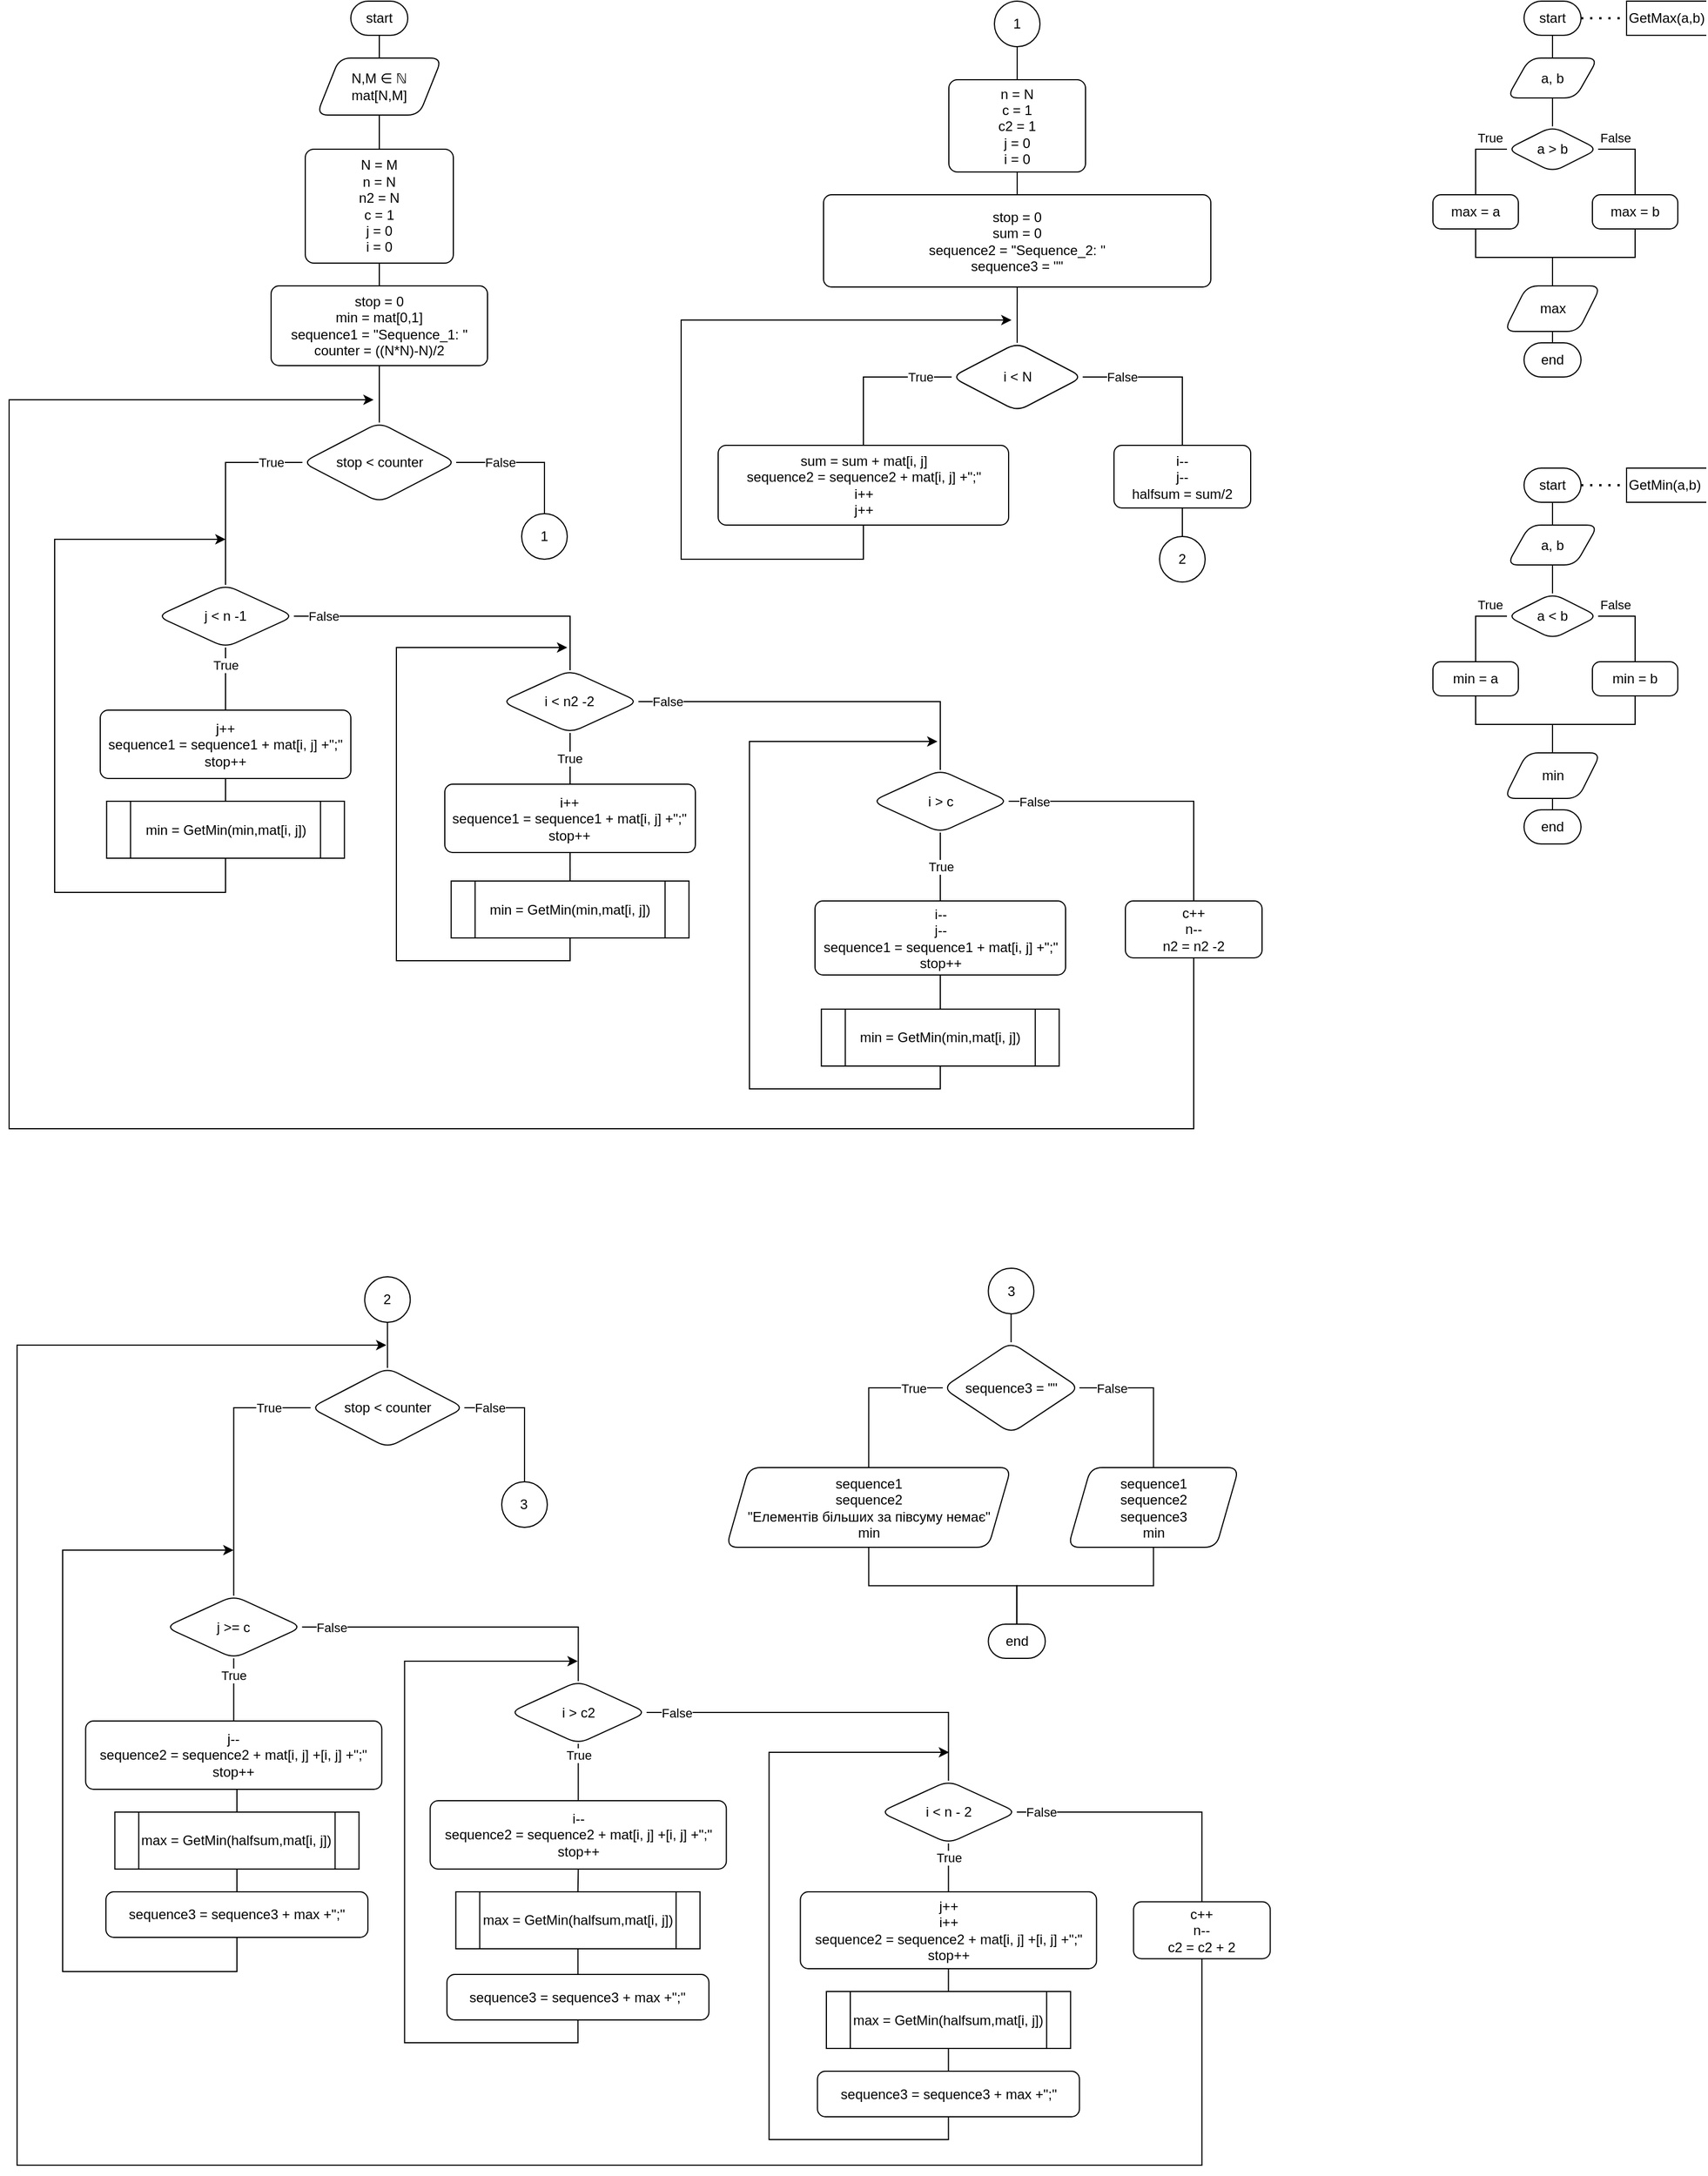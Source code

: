 <mxfile version="15.1.3" type="device"><diagram id="UzZ4EELTODe5rYVlecvZ" name="Страница 1"><mxGraphModel dx="1673" dy="967" grid="1" gridSize="10" guides="1" tooltips="1" connect="1" arrows="1" fold="1" page="1" pageScale="1" pageWidth="827" pageHeight="1169" math="0" shadow="0"><root><mxCell id="0"/><mxCell id="1" parent="0"/><mxCell id="mauLhVrvh_mXqnLKm38U-3" style="edgeStyle=orthogonalEdgeStyle;rounded=0;orthogonalLoop=1;jettySize=auto;html=1;exitX=0.5;exitY=1;exitDx=0;exitDy=0;exitPerimeter=0;entryX=0.5;entryY=0;entryDx=0;entryDy=0;endArrow=none;endFill=0;" parent="1" source="mauLhVrvh_mXqnLKm38U-1" target="mauLhVrvh_mXqnLKm38U-2" edge="1"><mxGeometry relative="1" as="geometry"/></mxCell><mxCell id="mauLhVrvh_mXqnLKm38U-1" value="start" style="strokeWidth=1;html=1;shape=mxgraph.flowchart.terminator;whiteSpace=wrap;" parent="1" vertex="1"><mxGeometry x="380" y="70" width="50" height="30" as="geometry"/></mxCell><mxCell id="mauLhVrvh_mXqnLKm38U-5" style="edgeStyle=orthogonalEdgeStyle;rounded=0;orthogonalLoop=1;jettySize=auto;html=1;exitX=0.5;exitY=1;exitDx=0;exitDy=0;entryX=0.5;entryY=0;entryDx=0;entryDy=0;endArrow=none;endFill=0;" parent="1" source="mauLhVrvh_mXqnLKm38U-2" target="mauLhVrvh_mXqnLKm38U-4" edge="1"><mxGeometry relative="1" as="geometry"/></mxCell><mxCell id="mauLhVrvh_mXqnLKm38U-2" value="N,M ∈ ℕ&lt;br&gt;mat[N,M]" style="shape=parallelogram;perimeter=parallelogramPerimeter;whiteSpace=wrap;html=1;fixedSize=1;strokeWidth=1;rounded=1;sketch=0;shadow=0;" parent="1" vertex="1"><mxGeometry x="350" y="120" width="110" height="50" as="geometry"/></mxCell><mxCell id="mauLhVrvh_mXqnLKm38U-47" style="edgeStyle=orthogonalEdgeStyle;rounded=0;orthogonalLoop=1;jettySize=auto;html=1;exitX=0.5;exitY=1;exitDx=0;exitDy=0;entryX=0.5;entryY=0;entryDx=0;entryDy=0;endArrow=none;endFill=0;" parent="1" source="mauLhVrvh_mXqnLKm38U-4" target="mauLhVrvh_mXqnLKm38U-46" edge="1"><mxGeometry relative="1" as="geometry"/></mxCell><mxCell id="mauLhVrvh_mXqnLKm38U-4" value="N = M&lt;br&gt;n = N&lt;br&gt;n2 = N&lt;br&gt;c = 1&lt;br&gt;j = 0&lt;br&gt;i = 0" style="rounded=1;whiteSpace=wrap;html=1;absoluteArcSize=1;arcSize=15;strokeWidth=1;shadow=0;sketch=0;gradientColor=none;" parent="1" vertex="1"><mxGeometry x="340" y="200" width="130" height="100" as="geometry"/></mxCell><mxCell id="mauLhVrvh_mXqnLKm38U-19" style="edgeStyle=orthogonalEdgeStyle;rounded=0;orthogonalLoop=1;jettySize=auto;html=1;exitX=0.5;exitY=1;exitDx=0;exitDy=0;exitPerimeter=0;entryX=0.5;entryY=0;entryDx=0;entryDy=0;endArrow=none;endFill=0;" parent="1" source="mauLhVrvh_mXqnLKm38U-6" target="mauLhVrvh_mXqnLKm38U-13" edge="1"><mxGeometry relative="1" as="geometry"/></mxCell><mxCell id="mauLhVrvh_mXqnLKm38U-6" value="start" style="strokeWidth=1;html=1;shape=mxgraph.flowchart.terminator;whiteSpace=wrap;shadow=0;sketch=0;gradientColor=none;" parent="1" vertex="1"><mxGeometry x="1410" y="70" width="50" height="30" as="geometry"/></mxCell><mxCell id="mauLhVrvh_mXqnLKm38U-11" value="" style="endArrow=none;dashed=1;html=1;dashPattern=1 3;strokeWidth=2;exitX=1;exitY=0.5;exitDx=0;exitDy=0;exitPerimeter=0;" parent="1" source="mauLhVrvh_mXqnLKm38U-6" target="mauLhVrvh_mXqnLKm38U-12" edge="1"><mxGeometry width="50" height="50" relative="1" as="geometry"><mxPoint x="1360" y="120" as="sourcePoint"/><mxPoint x="1490" y="85" as="targetPoint"/></mxGeometry></mxCell><mxCell id="mauLhVrvh_mXqnLKm38U-12" value="GetMax(a,b)" style="strokeWidth=1;html=1;shape=mxgraph.flowchart.annotation_1;align=left;pointerEvents=1;shadow=0;sketch=0;gradientColor=none;" parent="1" vertex="1"><mxGeometry x="1500" y="70" width="70" height="30" as="geometry"/></mxCell><mxCell id="mauLhVrvh_mXqnLKm38U-18" style="edgeStyle=orthogonalEdgeStyle;rounded=0;orthogonalLoop=1;jettySize=auto;html=1;exitX=0.5;exitY=1;exitDx=0;exitDy=0;entryX=0.5;entryY=0;entryDx=0;entryDy=0;endArrow=none;endFill=0;" parent="1" source="mauLhVrvh_mXqnLKm38U-13" target="mauLhVrvh_mXqnLKm38U-15" edge="1"><mxGeometry relative="1" as="geometry"/></mxCell><mxCell id="mauLhVrvh_mXqnLKm38U-13" value="a, b" style="shape=parallelogram;perimeter=parallelogramPerimeter;whiteSpace=wrap;html=1;fixedSize=1;strokeWidth=1;rounded=1;shadow=0;sketch=0;gradientColor=none;" parent="1" vertex="1"><mxGeometry x="1395" y="120" width="80" height="35" as="geometry"/></mxCell><mxCell id="mauLhVrvh_mXqnLKm38U-22" value="False" style="edgeStyle=orthogonalEdgeStyle;rounded=0;orthogonalLoop=1;jettySize=auto;html=1;exitX=1;exitY=0.5;exitDx=0;exitDy=0;entryX=0.5;entryY=0;entryDx=0;entryDy=0;endArrow=none;endFill=0;" parent="1" source="mauLhVrvh_mXqnLKm38U-15" target="mauLhVrvh_mXqnLKm38U-21" edge="1"><mxGeometry x="-0.586" y="10" relative="1" as="geometry"><mxPoint as="offset"/></mxGeometry></mxCell><mxCell id="mauLhVrvh_mXqnLKm38U-23" value="True" style="edgeStyle=orthogonalEdgeStyle;rounded=0;orthogonalLoop=1;jettySize=auto;html=1;exitX=0;exitY=0.5;exitDx=0;exitDy=0;entryX=0.5;entryY=0;entryDx=0;entryDy=0;endArrow=none;endFill=0;" parent="1" source="mauLhVrvh_mXqnLKm38U-15" target="mauLhVrvh_mXqnLKm38U-20" edge="1"><mxGeometry x="-0.555" y="-10" relative="1" as="geometry"><mxPoint as="offset"/></mxGeometry></mxCell><mxCell id="mauLhVrvh_mXqnLKm38U-15" value="a &amp;gt; b" style="rhombus;whiteSpace=wrap;html=1;rounded=1;shadow=0;sketch=0;strokeWidth=1;gradientColor=none;" parent="1" vertex="1"><mxGeometry x="1395" y="180" width="80" height="40" as="geometry"/></mxCell><mxCell id="mauLhVrvh_mXqnLKm38U-25" style="edgeStyle=orthogonalEdgeStyle;rounded=0;orthogonalLoop=1;jettySize=auto;html=1;exitX=0.5;exitY=1;exitDx=0;exitDy=0;entryX=0.5;entryY=0;entryDx=0;entryDy=0;endArrow=none;endFill=0;" parent="1" source="mauLhVrvh_mXqnLKm38U-20" target="mauLhVrvh_mXqnLKm38U-27" edge="1"><mxGeometry relative="1" as="geometry"><mxPoint x="1435" y="320" as="targetPoint"/></mxGeometry></mxCell><mxCell id="mauLhVrvh_mXqnLKm38U-20" value="max = a" style="rounded=1;whiteSpace=wrap;html=1;absoluteArcSize=1;arcSize=14;strokeWidth=1;shadow=0;sketch=0;gradientColor=none;" parent="1" vertex="1"><mxGeometry x="1330" y="240" width="75" height="30" as="geometry"/></mxCell><mxCell id="mauLhVrvh_mXqnLKm38U-26" style="edgeStyle=orthogonalEdgeStyle;rounded=0;orthogonalLoop=1;jettySize=auto;html=1;exitX=0.5;exitY=1;exitDx=0;exitDy=0;entryX=0.5;entryY=0;entryDx=0;entryDy=0;endArrow=none;endFill=0;" parent="1" source="mauLhVrvh_mXqnLKm38U-21" target="mauLhVrvh_mXqnLKm38U-27" edge="1"><mxGeometry relative="1" as="geometry"><mxPoint x="1435" y="320" as="targetPoint"/></mxGeometry></mxCell><mxCell id="mauLhVrvh_mXqnLKm38U-21" value="max = b" style="rounded=1;whiteSpace=wrap;html=1;absoluteArcSize=1;arcSize=14;strokeWidth=1;shadow=0;sketch=0;gradientColor=none;" parent="1" vertex="1"><mxGeometry x="1470" y="240" width="75" height="30" as="geometry"/></mxCell><mxCell id="mauLhVrvh_mXqnLKm38U-29" style="edgeStyle=orthogonalEdgeStyle;rounded=0;orthogonalLoop=1;jettySize=auto;html=1;exitX=0.5;exitY=1;exitDx=0;exitDy=0;entryX=0.5;entryY=0;entryDx=0;entryDy=0;entryPerimeter=0;endArrow=none;endFill=0;" parent="1" source="mauLhVrvh_mXqnLKm38U-27" target="mauLhVrvh_mXqnLKm38U-28" edge="1"><mxGeometry relative="1" as="geometry"/></mxCell><mxCell id="mauLhVrvh_mXqnLKm38U-27" value="max" style="shape=parallelogram;perimeter=parallelogramPerimeter;whiteSpace=wrap;html=1;fixedSize=1;strokeWidth=1;rounded=1;shadow=0;sketch=0;gradientColor=none;" parent="1" vertex="1"><mxGeometry x="1392.5" y="320" width="85" height="40" as="geometry"/></mxCell><mxCell id="mauLhVrvh_mXqnLKm38U-28" value="end" style="strokeWidth=1;html=1;shape=mxgraph.flowchart.terminator;whiteSpace=wrap;shadow=0;sketch=0;gradientColor=none;" parent="1" vertex="1"><mxGeometry x="1410" y="370" width="50" height="30" as="geometry"/></mxCell><mxCell id="mauLhVrvh_mXqnLKm38U-30" style="edgeStyle=orthogonalEdgeStyle;rounded=0;orthogonalLoop=1;jettySize=auto;html=1;exitX=0.5;exitY=1;exitDx=0;exitDy=0;exitPerimeter=0;entryX=0.5;entryY=0;entryDx=0;entryDy=0;endArrow=none;endFill=0;" parent="1" source="mauLhVrvh_mXqnLKm38U-31" target="mauLhVrvh_mXqnLKm38U-35" edge="1"><mxGeometry relative="1" as="geometry"/></mxCell><mxCell id="mauLhVrvh_mXqnLKm38U-31" value="start" style="strokeWidth=1;html=1;shape=mxgraph.flowchart.terminator;whiteSpace=wrap;shadow=0;sketch=0;gradientColor=none;" parent="1" vertex="1"><mxGeometry x="1410" y="480" width="50" height="30" as="geometry"/></mxCell><mxCell id="mauLhVrvh_mXqnLKm38U-32" value="" style="endArrow=none;dashed=1;html=1;dashPattern=1 3;strokeWidth=2;exitX=1;exitY=0.5;exitDx=0;exitDy=0;exitPerimeter=0;" parent="1" source="mauLhVrvh_mXqnLKm38U-31" target="mauLhVrvh_mXqnLKm38U-33" edge="1"><mxGeometry width="50" height="50" relative="1" as="geometry"><mxPoint x="1360" y="530" as="sourcePoint"/><mxPoint x="1490" y="495" as="targetPoint"/></mxGeometry></mxCell><mxCell id="mauLhVrvh_mXqnLKm38U-33" value="GetMin(a,b)" style="strokeWidth=1;html=1;shape=mxgraph.flowchart.annotation_1;align=left;pointerEvents=1;shadow=0;sketch=0;gradientColor=none;" parent="1" vertex="1"><mxGeometry x="1500" y="480" width="70" height="30" as="geometry"/></mxCell><mxCell id="mauLhVrvh_mXqnLKm38U-34" style="edgeStyle=orthogonalEdgeStyle;rounded=0;orthogonalLoop=1;jettySize=auto;html=1;exitX=0.5;exitY=1;exitDx=0;exitDy=0;entryX=0.5;entryY=0;entryDx=0;entryDy=0;endArrow=none;endFill=0;" parent="1" source="mauLhVrvh_mXqnLKm38U-35" target="mauLhVrvh_mXqnLKm38U-38" edge="1"><mxGeometry relative="1" as="geometry"/></mxCell><mxCell id="mauLhVrvh_mXqnLKm38U-35" value="a, b" style="shape=parallelogram;perimeter=parallelogramPerimeter;whiteSpace=wrap;html=1;fixedSize=1;strokeWidth=1;rounded=1;shadow=0;sketch=0;gradientColor=none;" parent="1" vertex="1"><mxGeometry x="1395" y="530" width="80" height="35" as="geometry"/></mxCell><mxCell id="mauLhVrvh_mXqnLKm38U-36" value="False" style="edgeStyle=orthogonalEdgeStyle;rounded=0;orthogonalLoop=1;jettySize=auto;html=1;exitX=1;exitY=0.5;exitDx=0;exitDy=0;entryX=0.5;entryY=0;entryDx=0;entryDy=0;endArrow=none;endFill=0;" parent="1" source="mauLhVrvh_mXqnLKm38U-38" target="mauLhVrvh_mXqnLKm38U-42" edge="1"><mxGeometry x="-0.586" y="10" relative="1" as="geometry"><mxPoint as="offset"/></mxGeometry></mxCell><mxCell id="mauLhVrvh_mXqnLKm38U-37" value="True" style="edgeStyle=orthogonalEdgeStyle;rounded=0;orthogonalLoop=1;jettySize=auto;html=1;exitX=0;exitY=0.5;exitDx=0;exitDy=0;entryX=0.5;entryY=0;entryDx=0;entryDy=0;endArrow=none;endFill=0;" parent="1" source="mauLhVrvh_mXqnLKm38U-38" target="mauLhVrvh_mXqnLKm38U-40" edge="1"><mxGeometry x="-0.555" y="-10" relative="1" as="geometry"><mxPoint as="offset"/></mxGeometry></mxCell><mxCell id="mauLhVrvh_mXqnLKm38U-38" value="a &amp;lt; b" style="rhombus;whiteSpace=wrap;html=1;rounded=1;shadow=0;sketch=0;strokeWidth=1;gradientColor=none;" parent="1" vertex="1"><mxGeometry x="1395" y="590" width="80" height="40" as="geometry"/></mxCell><mxCell id="mauLhVrvh_mXqnLKm38U-39" style="edgeStyle=orthogonalEdgeStyle;rounded=0;orthogonalLoop=1;jettySize=auto;html=1;exitX=0.5;exitY=1;exitDx=0;exitDy=0;entryX=0.5;entryY=0;entryDx=0;entryDy=0;endArrow=none;endFill=0;" parent="1" source="mauLhVrvh_mXqnLKm38U-40" target="mauLhVrvh_mXqnLKm38U-44" edge="1"><mxGeometry relative="1" as="geometry"><mxPoint x="1435" y="730" as="targetPoint"/></mxGeometry></mxCell><mxCell id="mauLhVrvh_mXqnLKm38U-40" value="min = a" style="rounded=1;whiteSpace=wrap;html=1;absoluteArcSize=1;arcSize=14;strokeWidth=1;shadow=0;sketch=0;gradientColor=none;" parent="1" vertex="1"><mxGeometry x="1330" y="650" width="75" height="30" as="geometry"/></mxCell><mxCell id="mauLhVrvh_mXqnLKm38U-41" style="edgeStyle=orthogonalEdgeStyle;rounded=0;orthogonalLoop=1;jettySize=auto;html=1;exitX=0.5;exitY=1;exitDx=0;exitDy=0;entryX=0.5;entryY=0;entryDx=0;entryDy=0;endArrow=none;endFill=0;" parent="1" source="mauLhVrvh_mXqnLKm38U-42" target="mauLhVrvh_mXqnLKm38U-44" edge="1"><mxGeometry relative="1" as="geometry"><mxPoint x="1435" y="730" as="targetPoint"/></mxGeometry></mxCell><mxCell id="mauLhVrvh_mXqnLKm38U-42" value="min = b" style="rounded=1;whiteSpace=wrap;html=1;absoluteArcSize=1;arcSize=14;strokeWidth=1;shadow=0;sketch=0;gradientColor=none;" parent="1" vertex="1"><mxGeometry x="1470" y="650" width="75" height="30" as="geometry"/></mxCell><mxCell id="mauLhVrvh_mXqnLKm38U-43" style="edgeStyle=orthogonalEdgeStyle;rounded=0;orthogonalLoop=1;jettySize=auto;html=1;exitX=0.5;exitY=1;exitDx=0;exitDy=0;entryX=0.5;entryY=0;entryDx=0;entryDy=0;entryPerimeter=0;endArrow=none;endFill=0;" parent="1" source="mauLhVrvh_mXqnLKm38U-44" target="mauLhVrvh_mXqnLKm38U-45" edge="1"><mxGeometry relative="1" as="geometry"/></mxCell><mxCell id="mauLhVrvh_mXqnLKm38U-44" value="min" style="shape=parallelogram;perimeter=parallelogramPerimeter;whiteSpace=wrap;html=1;fixedSize=1;strokeWidth=1;rounded=1;shadow=0;sketch=0;gradientColor=none;" parent="1" vertex="1"><mxGeometry x="1392.5" y="730" width="85" height="40" as="geometry"/></mxCell><mxCell id="mauLhVrvh_mXqnLKm38U-45" value="end" style="strokeWidth=1;html=1;shape=mxgraph.flowchart.terminator;whiteSpace=wrap;shadow=0;sketch=0;gradientColor=none;" parent="1" vertex="1"><mxGeometry x="1410" y="780" width="50" height="30" as="geometry"/></mxCell><mxCell id="mauLhVrvh_mXqnLKm38U-46" value="stop = 0&lt;br&gt;min = mat[0,1]&lt;br&gt;sequence1 = &quot;Sequence_1: &quot;&lt;br&gt;counter = ((N*N)-N)/2" style="rounded=1;whiteSpace=wrap;html=1;absoluteArcSize=1;arcSize=14;strokeWidth=1;shadow=0;sketch=0;gradientColor=none;" parent="1" vertex="1"><mxGeometry x="310" y="320" width="190" height="70" as="geometry"/></mxCell><mxCell id="mauLhVrvh_mXqnLKm38U-62" value="True" style="edgeStyle=orthogonalEdgeStyle;rounded=0;orthogonalLoop=1;jettySize=auto;html=1;exitX=0;exitY=0.5;exitDx=0;exitDy=0;entryX=0.5;entryY=0;entryDx=0;entryDy=0;endArrow=none;endFill=0;" parent="1" source="mauLhVrvh_mXqnLKm38U-48" target="mauLhVrvh_mXqnLKm38U-55" edge="1"><mxGeometry x="-0.686" relative="1" as="geometry"><mxPoint as="offset"/></mxGeometry></mxCell><mxCell id="Kw_8ad6wC1V-QsrNuOGs-2" value="False" style="edgeStyle=orthogonalEdgeStyle;rounded=0;orthogonalLoop=1;jettySize=auto;html=1;exitX=1;exitY=0.5;exitDx=0;exitDy=0;entryX=0.5;entryY=0;entryDx=0;entryDy=0;endArrow=none;endFill=0;" edge="1" parent="1" source="mauLhVrvh_mXqnLKm38U-48" target="Kw_8ad6wC1V-QsrNuOGs-1"><mxGeometry x="-0.388" relative="1" as="geometry"><mxPoint x="1" as="offset"/></mxGeometry></mxCell><mxCell id="mauLhVrvh_mXqnLKm38U-48" value="stop &amp;lt; counter" style="rhombus;whiteSpace=wrap;html=1;rounded=1;shadow=0;sketch=0;strokeWidth=1;gradientColor=none;" parent="1" vertex="1"><mxGeometry x="337.5" y="440" width="135" height="70" as="geometry"/></mxCell><mxCell id="mauLhVrvh_mXqnLKm38U-52" style="edgeStyle=orthogonalEdgeStyle;rounded=0;orthogonalLoop=1;jettySize=auto;html=1;exitX=0.5;exitY=1;exitDx=0;exitDy=0;entryX=0.5;entryY=0;entryDx=0;entryDy=0;endArrow=none;endFill=0;" parent="1" source="mauLhVrvh_mXqnLKm38U-46" target="mauLhVrvh_mXqnLKm38U-48" edge="1"><mxGeometry relative="1" as="geometry"><mxPoint x="405" y="430.0" as="sourcePoint"/></mxGeometry></mxCell><mxCell id="mauLhVrvh_mXqnLKm38U-57" value="True" style="edgeStyle=orthogonalEdgeStyle;rounded=0;orthogonalLoop=1;jettySize=auto;html=1;exitX=0.5;exitY=1;exitDx=0;exitDy=0;entryX=0.5;entryY=0;entryDx=0;entryDy=0;endArrow=none;endFill=0;" parent="1" source="mauLhVrvh_mXqnLKm38U-55" target="mauLhVrvh_mXqnLKm38U-56" edge="1"><mxGeometry x="-0.455" relative="1" as="geometry"><mxPoint as="offset"/></mxGeometry></mxCell><mxCell id="mauLhVrvh_mXqnLKm38U-69" value="False" style="edgeStyle=orthogonalEdgeStyle;rounded=0;orthogonalLoop=1;jettySize=auto;html=1;exitX=1;exitY=0.5;exitDx=0;exitDy=0;entryX=0.5;entryY=0;entryDx=0;entryDy=0;endArrow=none;endFill=0;" parent="1" source="mauLhVrvh_mXqnLKm38U-55" target="mauLhVrvh_mXqnLKm38U-65" edge="1"><mxGeometry x="-0.821" relative="1" as="geometry"><mxPoint as="offset"/></mxGeometry></mxCell><mxCell id="mauLhVrvh_mXqnLKm38U-55" value="j &amp;lt; n -1" style="rhombus;whiteSpace=wrap;html=1;rounded=1;shadow=0;sketch=0;strokeWidth=1;gradientColor=none;" parent="1" vertex="1"><mxGeometry x="210" y="582.5" width="120" height="55" as="geometry"/></mxCell><mxCell id="mauLhVrvh_mXqnLKm38U-61" style="edgeStyle=orthogonalEdgeStyle;rounded=0;orthogonalLoop=1;jettySize=auto;html=1;exitX=0.5;exitY=1;exitDx=0;exitDy=0;entryX=0.5;entryY=0;entryDx=0;entryDy=0;endArrow=none;endFill=0;" parent="1" source="mauLhVrvh_mXqnLKm38U-56" target="mauLhVrvh_mXqnLKm38U-60" edge="1"><mxGeometry relative="1" as="geometry"/></mxCell><mxCell id="mauLhVrvh_mXqnLKm38U-56" value="j++&lt;br&gt;sequence1 = sequence1 + mat[i, j] +&quot;;&quot;&lt;br&gt;stop++" style="rounded=1;whiteSpace=wrap;html=1;absoluteArcSize=1;arcSize=14;strokeWidth=1;shadow=0;sketch=0;gradientColor=none;" parent="1" vertex="1"><mxGeometry x="160" y="692.5" width="220" height="60" as="geometry"/></mxCell><mxCell id="mauLhVrvh_mXqnLKm38U-63" style="edgeStyle=orthogonalEdgeStyle;rounded=0;orthogonalLoop=1;jettySize=auto;html=1;exitX=0.5;exitY=1;exitDx=0;exitDy=0;endArrow=classic;endFill=1;" parent="1" source="mauLhVrvh_mXqnLKm38U-60" edge="1"><mxGeometry relative="1" as="geometry"><mxPoint x="270" y="542.5" as="targetPoint"/><Array as="points"><mxPoint x="270" y="852.5"/><mxPoint x="120" y="852.5"/><mxPoint x="120" y="542.5"/><mxPoint x="270" y="542.5"/></Array></mxGeometry></mxCell><mxCell id="mauLhVrvh_mXqnLKm38U-60" value="&lt;span&gt;min = GetMin(min,mat[i, j])&lt;/span&gt;" style="shape=process;whiteSpace=wrap;html=1;backgroundOutline=1;shadow=0;sketch=0;strokeWidth=1;gradientColor=none;" parent="1" vertex="1"><mxGeometry x="165.62" y="772.5" width="208.75" height="50" as="geometry"/></mxCell><mxCell id="mauLhVrvh_mXqnLKm38U-64" value="True" style="edgeStyle=orthogonalEdgeStyle;rounded=0;orthogonalLoop=1;jettySize=auto;html=1;exitX=0.5;exitY=1;exitDx=0;exitDy=0;entryX=0.5;entryY=0;entryDx=0;entryDy=0;endArrow=none;endFill=0;" parent="1" source="mauLhVrvh_mXqnLKm38U-65" target="mauLhVrvh_mXqnLKm38U-67" edge="1"><mxGeometry relative="1" as="geometry"/></mxCell><mxCell id="mauLhVrvh_mXqnLKm38U-75" value="False" style="edgeStyle=orthogonalEdgeStyle;rounded=0;orthogonalLoop=1;jettySize=auto;html=1;exitX=1;exitY=0.5;exitDx=0;exitDy=0;endArrow=none;endFill=0;" parent="1" source="mauLhVrvh_mXqnLKm38U-65" target="mauLhVrvh_mXqnLKm38U-71" edge="1"><mxGeometry x="-0.839" relative="1" as="geometry"><mxPoint as="offset"/></mxGeometry></mxCell><mxCell id="mauLhVrvh_mXqnLKm38U-65" value="i &amp;lt; n2 -2" style="rhombus;whiteSpace=wrap;html=1;rounded=1;shadow=0;sketch=0;strokeWidth=1;gradientColor=none;" parent="1" vertex="1"><mxGeometry x="512.49" y="657.5" width="120" height="55" as="geometry"/></mxCell><mxCell id="mauLhVrvh_mXqnLKm38U-66" style="edgeStyle=orthogonalEdgeStyle;rounded=0;orthogonalLoop=1;jettySize=auto;html=1;exitX=0.5;exitY=1;exitDx=0;exitDy=0;entryX=0.5;entryY=0;entryDx=0;entryDy=0;endArrow=none;endFill=0;" parent="1" source="mauLhVrvh_mXqnLKm38U-67" target="mauLhVrvh_mXqnLKm38U-68" edge="1"><mxGeometry relative="1" as="geometry"/></mxCell><mxCell id="mauLhVrvh_mXqnLKm38U-67" value="i++&lt;br&gt;sequence1 = sequence1 + mat[i, j] +&quot;;&quot;&lt;br&gt;stop++" style="rounded=1;whiteSpace=wrap;html=1;absoluteArcSize=1;arcSize=14;strokeWidth=1;shadow=0;sketch=0;gradientColor=none;" parent="1" vertex="1"><mxGeometry x="462.49" y="757.5" width="220" height="60" as="geometry"/></mxCell><mxCell id="mauLhVrvh_mXqnLKm38U-76" style="edgeStyle=orthogonalEdgeStyle;rounded=0;orthogonalLoop=1;jettySize=auto;html=1;exitX=0.5;exitY=1;exitDx=0;exitDy=0;endArrow=classic;endFill=1;" parent="1" source="mauLhVrvh_mXqnLKm38U-68" edge="1"><mxGeometry relative="1" as="geometry"><mxPoint x="570" y="637.5" as="targetPoint"/><Array as="points"><mxPoint x="573" y="912.5"/><mxPoint x="420" y="912.5"/><mxPoint x="420" y="637.5"/></Array></mxGeometry></mxCell><mxCell id="mauLhVrvh_mXqnLKm38U-68" value="&lt;span&gt;min = GetMin(min,mat[i, j])&lt;/span&gt;" style="shape=process;whiteSpace=wrap;html=1;backgroundOutline=1;shadow=0;sketch=0;strokeWidth=1;gradientColor=none;" parent="1" vertex="1"><mxGeometry x="468.11" y="842.5" width="208.75" height="50" as="geometry"/></mxCell><mxCell id="mauLhVrvh_mXqnLKm38U-70" value="True" style="edgeStyle=orthogonalEdgeStyle;rounded=0;orthogonalLoop=1;jettySize=auto;html=1;exitX=0.5;exitY=1;exitDx=0;exitDy=0;entryX=0.5;entryY=0;entryDx=0;entryDy=0;endArrow=none;endFill=0;" parent="1" source="mauLhVrvh_mXqnLKm38U-71" target="mauLhVrvh_mXqnLKm38U-73" edge="1"><mxGeometry relative="1" as="geometry"/></mxCell><mxCell id="mauLhVrvh_mXqnLKm38U-82" value="False" style="edgeStyle=orthogonalEdgeStyle;rounded=0;orthogonalLoop=1;jettySize=auto;html=1;exitX=1;exitY=0.5;exitDx=0;exitDy=0;entryX=0.5;entryY=0;entryDx=0;entryDy=0;endArrow=none;endFill=0;" parent="1" source="mauLhVrvh_mXqnLKm38U-71" target="mauLhVrvh_mXqnLKm38U-81" edge="1"><mxGeometry x="-0.82" relative="1" as="geometry"><mxPoint as="offset"/></mxGeometry></mxCell><mxCell id="mauLhVrvh_mXqnLKm38U-71" value="i &amp;gt; c" style="rhombus;whiteSpace=wrap;html=1;rounded=1;shadow=0;sketch=0;strokeWidth=1;gradientColor=none;" parent="1" vertex="1"><mxGeometry x="837.5" y="745" width="120" height="55" as="geometry"/></mxCell><mxCell id="mauLhVrvh_mXqnLKm38U-72" style="edgeStyle=orthogonalEdgeStyle;rounded=0;orthogonalLoop=1;jettySize=auto;html=1;exitX=0.5;exitY=1;exitDx=0;exitDy=0;entryX=0.5;entryY=0;entryDx=0;entryDy=0;endArrow=none;endFill=0;" parent="1" source="mauLhVrvh_mXqnLKm38U-73" target="mauLhVrvh_mXqnLKm38U-74" edge="1"><mxGeometry relative="1" as="geometry"/></mxCell><mxCell id="mauLhVrvh_mXqnLKm38U-73" value="i--&lt;br&gt;j--&lt;br&gt;sequence1 = sequence1 + mat[i, j] +&quot;;&quot;&lt;br&gt;stop++" style="rounded=1;whiteSpace=wrap;html=1;absoluteArcSize=1;arcSize=14;strokeWidth=1;shadow=0;sketch=0;gradientColor=none;" parent="1" vertex="1"><mxGeometry x="787.5" y="860" width="220" height="65" as="geometry"/></mxCell><mxCell id="mauLhVrvh_mXqnLKm38U-77" style="edgeStyle=orthogonalEdgeStyle;rounded=0;orthogonalLoop=1;jettySize=auto;html=1;exitX=0.5;exitY=1;exitDx=0;exitDy=0;endArrow=classic;endFill=1;" parent="1" source="mauLhVrvh_mXqnLKm38U-74" edge="1"><mxGeometry relative="1" as="geometry"><mxPoint x="895" y="720" as="targetPoint"/><Array as="points"><mxPoint x="897.94" y="1025"/><mxPoint x="729.94" y="1025"/><mxPoint x="729.94" y="720"/></Array></mxGeometry></mxCell><mxCell id="mauLhVrvh_mXqnLKm38U-74" value="&lt;span&gt;min = GetMin(min,mat[i, j])&lt;/span&gt;" style="shape=process;whiteSpace=wrap;html=1;backgroundOutline=1;shadow=0;sketch=0;strokeWidth=1;gradientColor=none;" parent="1" vertex="1"><mxGeometry x="793.12" y="955" width="208.75" height="50" as="geometry"/></mxCell><mxCell id="mauLhVrvh_mXqnLKm38U-83" style="edgeStyle=orthogonalEdgeStyle;rounded=0;orthogonalLoop=1;jettySize=auto;html=1;exitX=0.5;exitY=1;exitDx=0;exitDy=0;endArrow=classic;endFill=1;" parent="1" source="mauLhVrvh_mXqnLKm38U-81" edge="1"><mxGeometry relative="1" as="geometry"><mxPoint x="400" y="420" as="targetPoint"/><Array as="points"><mxPoint x="1120" y="1060"/><mxPoint x="80" y="1060"/><mxPoint x="80" y="420"/></Array></mxGeometry></mxCell><mxCell id="mauLhVrvh_mXqnLKm38U-81" value="c++&lt;br&gt;n--&lt;br&gt;n2 = n2 -2" style="rounded=1;whiteSpace=wrap;html=1;absoluteArcSize=1;arcSize=14;strokeWidth=1;shadow=0;sketch=0;gradientColor=none;" parent="1" vertex="1"><mxGeometry x="1060" y="860" width="120" height="50" as="geometry"/></mxCell><mxCell id="Kw_8ad6wC1V-QsrNuOGs-1" value="1" style="ellipse;whiteSpace=wrap;html=1;aspect=fixed;" vertex="1" parent="1"><mxGeometry x="530" y="520" width="40" height="40" as="geometry"/></mxCell><mxCell id="Kw_8ad6wC1V-QsrNuOGs-3" value="True" style="edgeStyle=orthogonalEdgeStyle;rounded=0;orthogonalLoop=1;jettySize=auto;html=1;exitX=0;exitY=0.5;exitDx=0;exitDy=0;entryX=0.5;entryY=0;entryDx=0;entryDy=0;endArrow=none;endFill=0;" edge="1" parent="1" source="Kw_8ad6wC1V-QsrNuOGs-5" target="Kw_8ad6wC1V-QsrNuOGs-8"><mxGeometry x="-0.686" relative="1" as="geometry"><mxPoint as="offset"/></mxGeometry></mxCell><mxCell id="Kw_8ad6wC1V-QsrNuOGs-4" value="False" style="edgeStyle=orthogonalEdgeStyle;rounded=0;orthogonalLoop=1;jettySize=auto;html=1;exitX=1;exitY=0.5;exitDx=0;exitDy=0;entryX=0.5;entryY=0;entryDx=0;entryDy=0;endArrow=none;endFill=0;" edge="1" parent="1" source="Kw_8ad6wC1V-QsrNuOGs-5" target="Kw_8ad6wC1V-QsrNuOGs-97"><mxGeometry x="-0.614" relative="1" as="geometry"><mxPoint as="offset"/><mxPoint x="554.69" y="1330" as="targetPoint"/></mxGeometry></mxCell><mxCell id="Kw_8ad6wC1V-QsrNuOGs-5" value="stop &amp;lt; counter" style="rhombus;whiteSpace=wrap;html=1;rounded=1;shadow=0;sketch=0;strokeWidth=1;gradientColor=none;" vertex="1" parent="1"><mxGeometry x="344.69" y="1270" width="135" height="70" as="geometry"/></mxCell><mxCell id="Kw_8ad6wC1V-QsrNuOGs-6" value="True" style="edgeStyle=orthogonalEdgeStyle;rounded=0;orthogonalLoop=1;jettySize=auto;html=1;exitX=0.5;exitY=1;exitDx=0;exitDy=0;entryX=0.5;entryY=0;entryDx=0;entryDy=0;endArrow=none;endFill=0;" edge="1" parent="1" source="Kw_8ad6wC1V-QsrNuOGs-8" target="Kw_8ad6wC1V-QsrNuOGs-10"><mxGeometry x="-0.455" relative="1" as="geometry"><mxPoint as="offset"/></mxGeometry></mxCell><mxCell id="Kw_8ad6wC1V-QsrNuOGs-7" value="False" style="edgeStyle=orthogonalEdgeStyle;rounded=0;orthogonalLoop=1;jettySize=auto;html=1;exitX=1;exitY=0.5;exitDx=0;exitDy=0;entryX=0.5;entryY=0;entryDx=0;entryDy=0;endArrow=none;endFill=0;" edge="1" parent="1" source="Kw_8ad6wC1V-QsrNuOGs-8" target="Kw_8ad6wC1V-QsrNuOGs-15"><mxGeometry x="-0.821" relative="1" as="geometry"><mxPoint as="offset"/></mxGeometry></mxCell><mxCell id="Kw_8ad6wC1V-QsrNuOGs-8" value="j &amp;gt;= c" style="rhombus;whiteSpace=wrap;html=1;rounded=1;shadow=0;sketch=0;strokeWidth=1;gradientColor=none;" vertex="1" parent="1"><mxGeometry x="217.19" y="1470" width="120" height="55" as="geometry"/></mxCell><mxCell id="Kw_8ad6wC1V-QsrNuOGs-9" style="edgeStyle=orthogonalEdgeStyle;rounded=0;orthogonalLoop=1;jettySize=auto;html=1;exitX=0.5;exitY=1;exitDx=0;exitDy=0;entryX=0.5;entryY=0;entryDx=0;entryDy=0;endArrow=none;endFill=0;" edge="1" parent="1" source="Kw_8ad6wC1V-QsrNuOGs-10" target="Kw_8ad6wC1V-QsrNuOGs-12"><mxGeometry relative="1" as="geometry"/></mxCell><mxCell id="Kw_8ad6wC1V-QsrNuOGs-10" value="j--&lt;br&gt;sequence2 = sequence2 + mat[i, j] +[i, j] +&quot;;&quot;&lt;br&gt;stop++" style="rounded=1;whiteSpace=wrap;html=1;absoluteArcSize=1;arcSize=14;strokeWidth=1;shadow=0;sketch=0;gradientColor=none;" vertex="1" parent="1"><mxGeometry x="147.19" y="1580" width="260" height="60" as="geometry"/></mxCell><mxCell id="Kw_8ad6wC1V-QsrNuOGs-11" style="edgeStyle=orthogonalEdgeStyle;rounded=0;orthogonalLoop=1;jettySize=auto;html=1;endArrow=classic;endFill=1;exitX=0.5;exitY=1;exitDx=0;exitDy=0;" edge="1" parent="1" source="Kw_8ad6wC1V-QsrNuOGs-75"><mxGeometry relative="1" as="geometry"><mxPoint x="277" y="1430" as="targetPoint"/><Array as="points"><mxPoint x="280" y="1800"/><mxPoint x="127" y="1800"/><mxPoint x="127" y="1430"/><mxPoint x="277" y="1430"/></Array><mxPoint x="277.19" y="1790" as="sourcePoint"/></mxGeometry></mxCell><mxCell id="Kw_8ad6wC1V-QsrNuOGs-76" style="edgeStyle=orthogonalEdgeStyle;rounded=0;orthogonalLoop=1;jettySize=auto;html=1;exitX=0.5;exitY=1;exitDx=0;exitDy=0;entryX=0.5;entryY=0;entryDx=0;entryDy=0;endArrow=none;endFill=0;" edge="1" parent="1" source="Kw_8ad6wC1V-QsrNuOGs-12" target="Kw_8ad6wC1V-QsrNuOGs-75"><mxGeometry relative="1" as="geometry"/></mxCell><mxCell id="Kw_8ad6wC1V-QsrNuOGs-12" value="&lt;span&gt;max = GetMin(halfsum,mat[i, j])&lt;/span&gt;" style="shape=process;whiteSpace=wrap;html=1;backgroundOutline=1;shadow=0;sketch=0;strokeWidth=1;gradientColor=none;" vertex="1" parent="1"><mxGeometry x="172.81" y="1660" width="214.38" height="50" as="geometry"/></mxCell><mxCell id="Kw_8ad6wC1V-QsrNuOGs-13" value="True" style="edgeStyle=orthogonalEdgeStyle;rounded=0;orthogonalLoop=1;jettySize=auto;html=1;exitX=0.5;exitY=1;exitDx=0;exitDy=0;entryX=0.5;entryY=0;entryDx=0;entryDy=0;endArrow=none;endFill=0;" edge="1" parent="1" source="Kw_8ad6wC1V-QsrNuOGs-15" target="Kw_8ad6wC1V-QsrNuOGs-78"><mxGeometry x="-0.6" relative="1" as="geometry"><mxPoint x="579.68" y="1645" as="targetPoint"/><mxPoint as="offset"/></mxGeometry></mxCell><mxCell id="Kw_8ad6wC1V-QsrNuOGs-14" value="False" style="edgeStyle=orthogonalEdgeStyle;rounded=0;orthogonalLoop=1;jettySize=auto;html=1;exitX=1;exitY=0.5;exitDx=0;exitDy=0;endArrow=none;endFill=0;" edge="1" parent="1" source="Kw_8ad6wC1V-QsrNuOGs-15" target="Kw_8ad6wC1V-QsrNuOGs-22"><mxGeometry x="-0.839" relative="1" as="geometry"><mxPoint as="offset"/></mxGeometry></mxCell><mxCell id="Kw_8ad6wC1V-QsrNuOGs-15" value="i &amp;gt; c2" style="rhombus;whiteSpace=wrap;html=1;rounded=1;shadow=0;sketch=0;strokeWidth=1;gradientColor=none;" vertex="1" parent="1"><mxGeometry x="519.68" y="1545" width="120" height="55" as="geometry"/></mxCell><mxCell id="Kw_8ad6wC1V-QsrNuOGs-20" value="True" style="edgeStyle=orthogonalEdgeStyle;rounded=0;orthogonalLoop=1;jettySize=auto;html=1;exitX=0.5;exitY=1;exitDx=0;exitDy=0;entryX=0.5;entryY=0;entryDx=0;entryDy=0;endArrow=none;endFill=0;" edge="1" parent="1" source="Kw_8ad6wC1V-QsrNuOGs-22" target="Kw_8ad6wC1V-QsrNuOGs-84"><mxGeometry x="-0.412" relative="1" as="geometry"><mxPoint x="904.69" y="1747.5" as="targetPoint"/><mxPoint as="offset"/></mxGeometry></mxCell><mxCell id="Kw_8ad6wC1V-QsrNuOGs-21" value="False" style="edgeStyle=orthogonalEdgeStyle;rounded=0;orthogonalLoop=1;jettySize=auto;html=1;exitX=1;exitY=0.5;exitDx=0;exitDy=0;entryX=0.5;entryY=0;entryDx=0;entryDy=0;endArrow=none;endFill=0;" edge="1" parent="1" source="Kw_8ad6wC1V-QsrNuOGs-22" target="Kw_8ad6wC1V-QsrNuOGs-27"><mxGeometry x="-0.82" relative="1" as="geometry"><mxPoint as="offset"/></mxGeometry></mxCell><mxCell id="Kw_8ad6wC1V-QsrNuOGs-22" value="i &amp;lt; n - 2" style="rhombus;whiteSpace=wrap;html=1;rounded=1;shadow=0;sketch=0;strokeWidth=1;gradientColor=none;" vertex="1" parent="1"><mxGeometry x="844.69" y="1632.5" width="120" height="55" as="geometry"/></mxCell><mxCell id="Kw_8ad6wC1V-QsrNuOGs-90" style="edgeStyle=orthogonalEdgeStyle;rounded=0;orthogonalLoop=1;jettySize=auto;html=1;exitX=0.5;exitY=1;exitDx=0;exitDy=0;endArrow=classic;endFill=1;" edge="1" parent="1" source="Kw_8ad6wC1V-QsrNuOGs-27"><mxGeometry relative="1" as="geometry"><mxPoint x="411.19" y="1250" as="targetPoint"/><Array as="points"><mxPoint x="1127" y="1970"/><mxPoint x="87" y="1970"/><mxPoint x="87" y="1250"/></Array></mxGeometry></mxCell><mxCell id="Kw_8ad6wC1V-QsrNuOGs-27" value="c++&lt;br&gt;n--&lt;br&gt;c2 = c2 + 2" style="rounded=1;whiteSpace=wrap;html=1;absoluteArcSize=1;arcSize=14;strokeWidth=1;shadow=0;sketch=0;gradientColor=none;" vertex="1" parent="1"><mxGeometry x="1067.19" y="1738.75" width="120" height="50" as="geometry"/></mxCell><mxCell id="Kw_8ad6wC1V-QsrNuOGs-60" style="edgeStyle=orthogonalEdgeStyle;rounded=0;orthogonalLoop=1;jettySize=auto;html=1;exitX=0.5;exitY=1;exitDx=0;exitDy=0;entryX=0.5;entryY=0;entryDx=0;entryDy=0;endArrow=none;endFill=0;" edge="1" parent="1" source="Kw_8ad6wC1V-QsrNuOGs-55" target="Kw_8ad6wC1V-QsrNuOGs-58"><mxGeometry relative="1" as="geometry"/></mxCell><mxCell id="Kw_8ad6wC1V-QsrNuOGs-55" value="1" style="ellipse;whiteSpace=wrap;html=1;aspect=fixed;" vertex="1" parent="1"><mxGeometry x="945.02" y="70" width="40" height="40" as="geometry"/></mxCell><mxCell id="Kw_8ad6wC1V-QsrNuOGs-62" style="edgeStyle=orthogonalEdgeStyle;rounded=0;orthogonalLoop=1;jettySize=auto;html=1;exitX=0.5;exitY=1;exitDx=0;exitDy=0;entryX=0.5;entryY=0;entryDx=0;entryDy=0;endArrow=none;endFill=0;" edge="1" parent="1" source="Kw_8ad6wC1V-QsrNuOGs-58" target="Kw_8ad6wC1V-QsrNuOGs-59"><mxGeometry relative="1" as="geometry"/></mxCell><mxCell id="Kw_8ad6wC1V-QsrNuOGs-58" value="n = N&lt;br&gt;c = 1&lt;br&gt;c2 = 1&lt;br&gt;j = 0&lt;br&gt;i = 0" style="rounded=1;whiteSpace=wrap;html=1;absoluteArcSize=1;arcSize=15;strokeWidth=1;shadow=0;sketch=0;gradientColor=none;" vertex="1" parent="1"><mxGeometry x="905.02" y="139" width="120" height="81" as="geometry"/></mxCell><mxCell id="Kw_8ad6wC1V-QsrNuOGs-64" style="edgeStyle=orthogonalEdgeStyle;rounded=0;orthogonalLoop=1;jettySize=auto;html=1;exitX=0.5;exitY=1;exitDx=0;exitDy=0;entryX=0.5;entryY=0;entryDx=0;entryDy=0;endArrow=none;endFill=0;" edge="1" parent="1" source="Kw_8ad6wC1V-QsrNuOGs-59" target="Kw_8ad6wC1V-QsrNuOGs-63"><mxGeometry relative="1" as="geometry"/></mxCell><mxCell id="Kw_8ad6wC1V-QsrNuOGs-59" value="stop = 0&lt;br&gt;sum = 0&lt;br&gt;sequence2 = &quot;Sequence_2: &quot;&lt;br&gt;sequence3 = &quot;&quot;" style="rounded=1;whiteSpace=wrap;html=1;absoluteArcSize=1;arcSize=14;strokeWidth=1;shadow=0;sketch=0;gradientColor=none;align=center;" vertex="1" parent="1"><mxGeometry x="795.02" y="240" width="340" height="81" as="geometry"/></mxCell><mxCell id="Kw_8ad6wC1V-QsrNuOGs-66" value="True" style="edgeStyle=orthogonalEdgeStyle;rounded=0;orthogonalLoop=1;jettySize=auto;html=1;exitX=0;exitY=0.5;exitDx=0;exitDy=0;entryX=0.5;entryY=0;entryDx=0;entryDy=0;endArrow=none;endFill=0;" edge="1" parent="1" source="Kw_8ad6wC1V-QsrNuOGs-63" target="Kw_8ad6wC1V-QsrNuOGs-65"><mxGeometry x="-0.6" relative="1" as="geometry"><mxPoint as="offset"/></mxGeometry></mxCell><mxCell id="Kw_8ad6wC1V-QsrNuOGs-68" value="False" style="edgeStyle=orthogonalEdgeStyle;rounded=0;orthogonalLoop=1;jettySize=auto;html=1;exitX=1;exitY=0.5;exitDx=0;exitDy=0;entryX=0.5;entryY=0;entryDx=0;entryDy=0;endArrow=none;endFill=0;" edge="1" parent="1" source="Kw_8ad6wC1V-QsrNuOGs-63" target="Kw_8ad6wC1V-QsrNuOGs-67"><mxGeometry x="-0.538" relative="1" as="geometry"><mxPoint as="offset"/></mxGeometry></mxCell><mxCell id="Kw_8ad6wC1V-QsrNuOGs-63" value="i &amp;lt; N" style="rhombus;whiteSpace=wrap;html=1;rounded=1;" vertex="1" parent="1"><mxGeometry x="907.51" y="370" width="115" height="60" as="geometry"/></mxCell><mxCell id="Kw_8ad6wC1V-QsrNuOGs-69" style="edgeStyle=orthogonalEdgeStyle;rounded=0;orthogonalLoop=1;jettySize=auto;html=1;exitX=0.5;exitY=1;exitDx=0;exitDy=0;endArrow=classic;endFill=1;" edge="1" parent="1" source="Kw_8ad6wC1V-QsrNuOGs-65"><mxGeometry relative="1" as="geometry"><mxPoint x="960.02" y="350" as="targetPoint"/><Array as="points"><mxPoint x="830.02" y="560"/><mxPoint x="670.02" y="560"/><mxPoint x="670.02" y="350"/></Array></mxGeometry></mxCell><mxCell id="Kw_8ad6wC1V-QsrNuOGs-65" value="sum = sum + mat[i, j]&lt;br&gt;sequence2 = sequence2 + mat[i, j] +&quot;;&quot;&lt;br&gt;i++&lt;br&gt;j++" style="rounded=1;whiteSpace=wrap;html=1;absoluteArcSize=1;arcSize=14;strokeWidth=1;" vertex="1" parent="1"><mxGeometry x="702.51" y="460" width="255" height="70" as="geometry"/></mxCell><mxCell id="Kw_8ad6wC1V-QsrNuOGs-72" style="edgeStyle=orthogonalEdgeStyle;rounded=0;orthogonalLoop=1;jettySize=auto;html=1;exitX=0.5;exitY=1;exitDx=0;exitDy=0;entryX=0.5;entryY=0;entryDx=0;entryDy=0;endArrow=none;endFill=0;" edge="1" parent="1" source="Kw_8ad6wC1V-QsrNuOGs-67" target="Kw_8ad6wC1V-QsrNuOGs-71"><mxGeometry relative="1" as="geometry"/></mxCell><mxCell id="Kw_8ad6wC1V-QsrNuOGs-67" value="i--&lt;br&gt;j--&lt;br&gt;halfsum = sum/2" style="rounded=1;whiteSpace=wrap;html=1;absoluteArcSize=1;arcSize=14;strokeWidth=1;" vertex="1" parent="1"><mxGeometry x="1050.02" y="460" width="120" height="55" as="geometry"/></mxCell><mxCell id="Kw_8ad6wC1V-QsrNuOGs-71" value="2" style="ellipse;whiteSpace=wrap;html=1;aspect=fixed;" vertex="1" parent="1"><mxGeometry x="1090.02" y="540" width="40" height="40" as="geometry"/></mxCell><mxCell id="Kw_8ad6wC1V-QsrNuOGs-74" style="edgeStyle=orthogonalEdgeStyle;rounded=0;orthogonalLoop=1;jettySize=auto;html=1;exitX=0.5;exitY=1;exitDx=0;exitDy=0;entryX=0.5;entryY=0;entryDx=0;entryDy=0;endArrow=none;endFill=0;" edge="1" parent="1" source="Kw_8ad6wC1V-QsrNuOGs-73" target="Kw_8ad6wC1V-QsrNuOGs-5"><mxGeometry relative="1" as="geometry"/></mxCell><mxCell id="Kw_8ad6wC1V-QsrNuOGs-73" value="2" style="ellipse;whiteSpace=wrap;html=1;aspect=fixed;" vertex="1" parent="1"><mxGeometry x="392.18" y="1190" width="40" height="40" as="geometry"/></mxCell><mxCell id="Kw_8ad6wC1V-QsrNuOGs-75" value="sequence3 = sequence3 + max +&quot;;&quot;" style="rounded=1;whiteSpace=wrap;html=1;absoluteArcSize=1;arcSize=14;strokeWidth=1;" vertex="1" parent="1"><mxGeometry x="165" y="1730" width="230" height="40" as="geometry"/></mxCell><mxCell id="Kw_8ad6wC1V-QsrNuOGs-77" style="edgeStyle=orthogonalEdgeStyle;rounded=0;orthogonalLoop=1;jettySize=auto;html=1;exitX=0.5;exitY=1;exitDx=0;exitDy=0;entryX=0.5;entryY=0;entryDx=0;entryDy=0;endArrow=none;endFill=0;" edge="1" parent="1" source="Kw_8ad6wC1V-QsrNuOGs-78" target="Kw_8ad6wC1V-QsrNuOGs-80"><mxGeometry relative="1" as="geometry"/></mxCell><mxCell id="Kw_8ad6wC1V-QsrNuOGs-78" value="i--&lt;br&gt;sequence2 = sequence2 + mat[i, j] +[i, j] +&quot;;&quot;&lt;br&gt;stop++" style="rounded=1;whiteSpace=wrap;html=1;absoluteArcSize=1;arcSize=14;strokeWidth=1;shadow=0;sketch=0;gradientColor=none;" vertex="1" parent="1"><mxGeometry x="449.68" y="1650" width="260" height="60" as="geometry"/></mxCell><mxCell id="Kw_8ad6wC1V-QsrNuOGs-79" style="edgeStyle=orthogonalEdgeStyle;rounded=0;orthogonalLoop=1;jettySize=auto;html=1;exitX=0.5;exitY=1;exitDx=0;exitDy=0;entryX=0.5;entryY=0;entryDx=0;entryDy=0;endArrow=none;endFill=0;" edge="1" parent="1" source="Kw_8ad6wC1V-QsrNuOGs-80" target="Kw_8ad6wC1V-QsrNuOGs-81"><mxGeometry relative="1" as="geometry"/></mxCell><mxCell id="Kw_8ad6wC1V-QsrNuOGs-80" value="&lt;span&gt;max = GetMin(halfsum,mat[i, j])&lt;/span&gt;" style="shape=process;whiteSpace=wrap;html=1;backgroundOutline=1;shadow=0;sketch=0;strokeWidth=1;gradientColor=none;" vertex="1" parent="1"><mxGeometry x="472.19" y="1730" width="214.38" height="50" as="geometry"/></mxCell><mxCell id="Kw_8ad6wC1V-QsrNuOGs-89" style="edgeStyle=orthogonalEdgeStyle;rounded=0;orthogonalLoop=1;jettySize=auto;html=1;exitX=0.5;exitY=1;exitDx=0;exitDy=0;endArrow=classic;endFill=1;" edge="1" parent="1" source="Kw_8ad6wC1V-QsrNuOGs-81"><mxGeometry relative="1" as="geometry"><mxPoint x="579.19" y="1527.5" as="targetPoint"/><Array as="points"><mxPoint x="579.19" y="1862.5"/><mxPoint x="427.19" y="1862.5"/><mxPoint x="427.19" y="1527.5"/><mxPoint x="579.19" y="1527.5"/></Array></mxGeometry></mxCell><mxCell id="Kw_8ad6wC1V-QsrNuOGs-81" value="sequence3 = sequence3 + max +&quot;;&quot;" style="rounded=1;whiteSpace=wrap;html=1;absoluteArcSize=1;arcSize=14;strokeWidth=1;" vertex="1" parent="1"><mxGeometry x="464.38" y="1802.5" width="230" height="40" as="geometry"/></mxCell><mxCell id="Kw_8ad6wC1V-QsrNuOGs-83" style="edgeStyle=orthogonalEdgeStyle;rounded=0;orthogonalLoop=1;jettySize=auto;html=1;exitX=0.5;exitY=1;exitDx=0;exitDy=0;entryX=0.5;entryY=0;entryDx=0;entryDy=0;endArrow=none;endFill=0;" edge="1" parent="1" source="Kw_8ad6wC1V-QsrNuOGs-84" target="Kw_8ad6wC1V-QsrNuOGs-86"><mxGeometry relative="1" as="geometry"/></mxCell><mxCell id="Kw_8ad6wC1V-QsrNuOGs-84" value="j++&lt;br&gt;i++&lt;br&gt;sequence2 = sequence2 + mat[i, j] +[i, j] +&quot;;&quot;&lt;br&gt;stop++" style="rounded=1;whiteSpace=wrap;html=1;absoluteArcSize=1;arcSize=14;strokeWidth=1;shadow=0;sketch=0;gradientColor=none;" vertex="1" parent="1"><mxGeometry x="774.68" y="1730" width="260" height="67.5" as="geometry"/></mxCell><mxCell id="Kw_8ad6wC1V-QsrNuOGs-85" style="edgeStyle=orthogonalEdgeStyle;rounded=0;orthogonalLoop=1;jettySize=auto;html=1;exitX=0.5;exitY=1;exitDx=0;exitDy=0;entryX=0.5;entryY=0;entryDx=0;entryDy=0;endArrow=none;endFill=0;" edge="1" parent="1" source="Kw_8ad6wC1V-QsrNuOGs-86" target="Kw_8ad6wC1V-QsrNuOGs-87"><mxGeometry relative="1" as="geometry"/></mxCell><mxCell id="Kw_8ad6wC1V-QsrNuOGs-86" value="&lt;span&gt;max = GetMin(halfsum,mat[i, j])&lt;/span&gt;" style="shape=process;whiteSpace=wrap;html=1;backgroundOutline=1;shadow=0;sketch=0;strokeWidth=1;gradientColor=none;" vertex="1" parent="1"><mxGeometry x="797.49" y="1817.5" width="214.38" height="50" as="geometry"/></mxCell><mxCell id="Kw_8ad6wC1V-QsrNuOGs-88" style="edgeStyle=orthogonalEdgeStyle;rounded=0;orthogonalLoop=1;jettySize=auto;html=1;exitX=0.5;exitY=1;exitDx=0;exitDy=0;endArrow=classic;endFill=1;" edge="1" parent="1" source="Kw_8ad6wC1V-QsrNuOGs-87"><mxGeometry relative="1" as="geometry"><mxPoint x="905.19" y="1607.5" as="targetPoint"/><Array as="points"><mxPoint x="905.19" y="1947.5"/><mxPoint x="747.19" y="1947.5"/><mxPoint x="747.19" y="1607.5"/></Array></mxGeometry></mxCell><mxCell id="Kw_8ad6wC1V-QsrNuOGs-87" value="sequence3 = sequence3 + max +&quot;;&quot;" style="rounded=1;whiteSpace=wrap;html=1;absoluteArcSize=1;arcSize=14;strokeWidth=1;" vertex="1" parent="1"><mxGeometry x="789.68" y="1887.5" width="230" height="40" as="geometry"/></mxCell><mxCell id="Kw_8ad6wC1V-QsrNuOGs-94" style="edgeStyle=orthogonalEdgeStyle;rounded=0;orthogonalLoop=1;jettySize=auto;html=1;exitX=0.5;exitY=1;exitDx=0;exitDy=0;entryX=0.5;entryY=0;entryDx=0;entryDy=0;entryPerimeter=0;endArrow=none;endFill=0;" edge="1" parent="1" source="Kw_8ad6wC1V-QsrNuOGs-95" target="Kw_8ad6wC1V-QsrNuOGs-96"><mxGeometry relative="1" as="geometry"/></mxCell><mxCell id="Kw_8ad6wC1V-QsrNuOGs-95" value="sequence1&lt;br&gt;sequence2&lt;br&gt;sequence3&lt;br&gt;min" style="shape=parallelogram;perimeter=parallelogramPerimeter;whiteSpace=wrap;html=1;fixedSize=1;strokeWidth=1;rounded=1;" vertex="1" parent="1"><mxGeometry x="1009.68" y="1357.5" width="150" height="70" as="geometry"/></mxCell><mxCell id="Kw_8ad6wC1V-QsrNuOGs-96" value="end" style="strokeWidth=1;html=1;shape=mxgraph.flowchart.terminator;whiteSpace=wrap;" vertex="1" parent="1"><mxGeometry x="939.68" y="1495" width="50" height="30" as="geometry"/></mxCell><mxCell id="Kw_8ad6wC1V-QsrNuOGs-97" value="3" style="ellipse;whiteSpace=wrap;html=1;aspect=fixed;" vertex="1" parent="1"><mxGeometry x="512.49" y="1370" width="40" height="40" as="geometry"/></mxCell><mxCell id="Kw_8ad6wC1V-QsrNuOGs-106" style="edgeStyle=orthogonalEdgeStyle;rounded=0;orthogonalLoop=1;jettySize=auto;html=1;exitX=0.5;exitY=1;exitDx=0;exitDy=0;entryX=0.5;entryY=0;entryDx=0;entryDy=0;endArrow=none;endFill=0;" edge="1" parent="1" source="Kw_8ad6wC1V-QsrNuOGs-98" target="Kw_8ad6wC1V-QsrNuOGs-100"><mxGeometry relative="1" as="geometry"/></mxCell><mxCell id="Kw_8ad6wC1V-QsrNuOGs-98" value="3" style="ellipse;whiteSpace=wrap;html=1;aspect=fixed;" vertex="1" parent="1"><mxGeometry x="939.68" y="1182.5" width="40" height="40" as="geometry"/></mxCell><mxCell id="Kw_8ad6wC1V-QsrNuOGs-101" value="False" style="edgeStyle=orthogonalEdgeStyle;rounded=0;orthogonalLoop=1;jettySize=auto;html=1;exitX=1;exitY=0.5;exitDx=0;exitDy=0;endArrow=none;endFill=0;" edge="1" parent="1" source="Kw_8ad6wC1V-QsrNuOGs-100" target="Kw_8ad6wC1V-QsrNuOGs-95"><mxGeometry x="-0.586" relative="1" as="geometry"><mxPoint as="offset"/></mxGeometry></mxCell><mxCell id="Kw_8ad6wC1V-QsrNuOGs-105" value="True" style="edgeStyle=orthogonalEdgeStyle;rounded=0;orthogonalLoop=1;jettySize=auto;html=1;exitX=0;exitY=0.5;exitDx=0;exitDy=0;entryX=0.5;entryY=0;entryDx=0;entryDy=0;endArrow=none;endFill=0;" edge="1" parent="1" source="Kw_8ad6wC1V-QsrNuOGs-100" target="Kw_8ad6wC1V-QsrNuOGs-103"><mxGeometry x="-0.625" relative="1" as="geometry"><mxPoint as="offset"/></mxGeometry></mxCell><mxCell id="Kw_8ad6wC1V-QsrNuOGs-100" value="&lt;span&gt;sequence3 = &quot;&quot;&lt;/span&gt;" style="rhombus;whiteSpace=wrap;html=1;rounded=1;" vertex="1" parent="1"><mxGeometry x="899.68" y="1247.5" width="120" height="80" as="geometry"/></mxCell><mxCell id="Kw_8ad6wC1V-QsrNuOGs-102" style="edgeStyle=orthogonalEdgeStyle;rounded=0;orthogonalLoop=1;jettySize=auto;html=1;exitX=0.5;exitY=1;exitDx=0;exitDy=0;entryX=0.5;entryY=0;entryDx=0;entryDy=0;entryPerimeter=0;endArrow=none;endFill=0;" edge="1" parent="1" source="Kw_8ad6wC1V-QsrNuOGs-103" target="Kw_8ad6wC1V-QsrNuOGs-96"><mxGeometry relative="1" as="geometry"><mxPoint x="834.68" y="1446.25" as="targetPoint"/></mxGeometry></mxCell><mxCell id="Kw_8ad6wC1V-QsrNuOGs-103" value="sequence1&lt;br&gt;sequence2&lt;br&gt;&quot;Елементів більших за півсуму немає&quot;&lt;br&gt;min" style="shape=parallelogram;perimeter=parallelogramPerimeter;whiteSpace=wrap;html=1;fixedSize=1;strokeWidth=1;rounded=1;" vertex="1" parent="1"><mxGeometry x="709.68" y="1357.5" width="250" height="70" as="geometry"/></mxCell></root></mxGraphModel></diagram></mxfile>